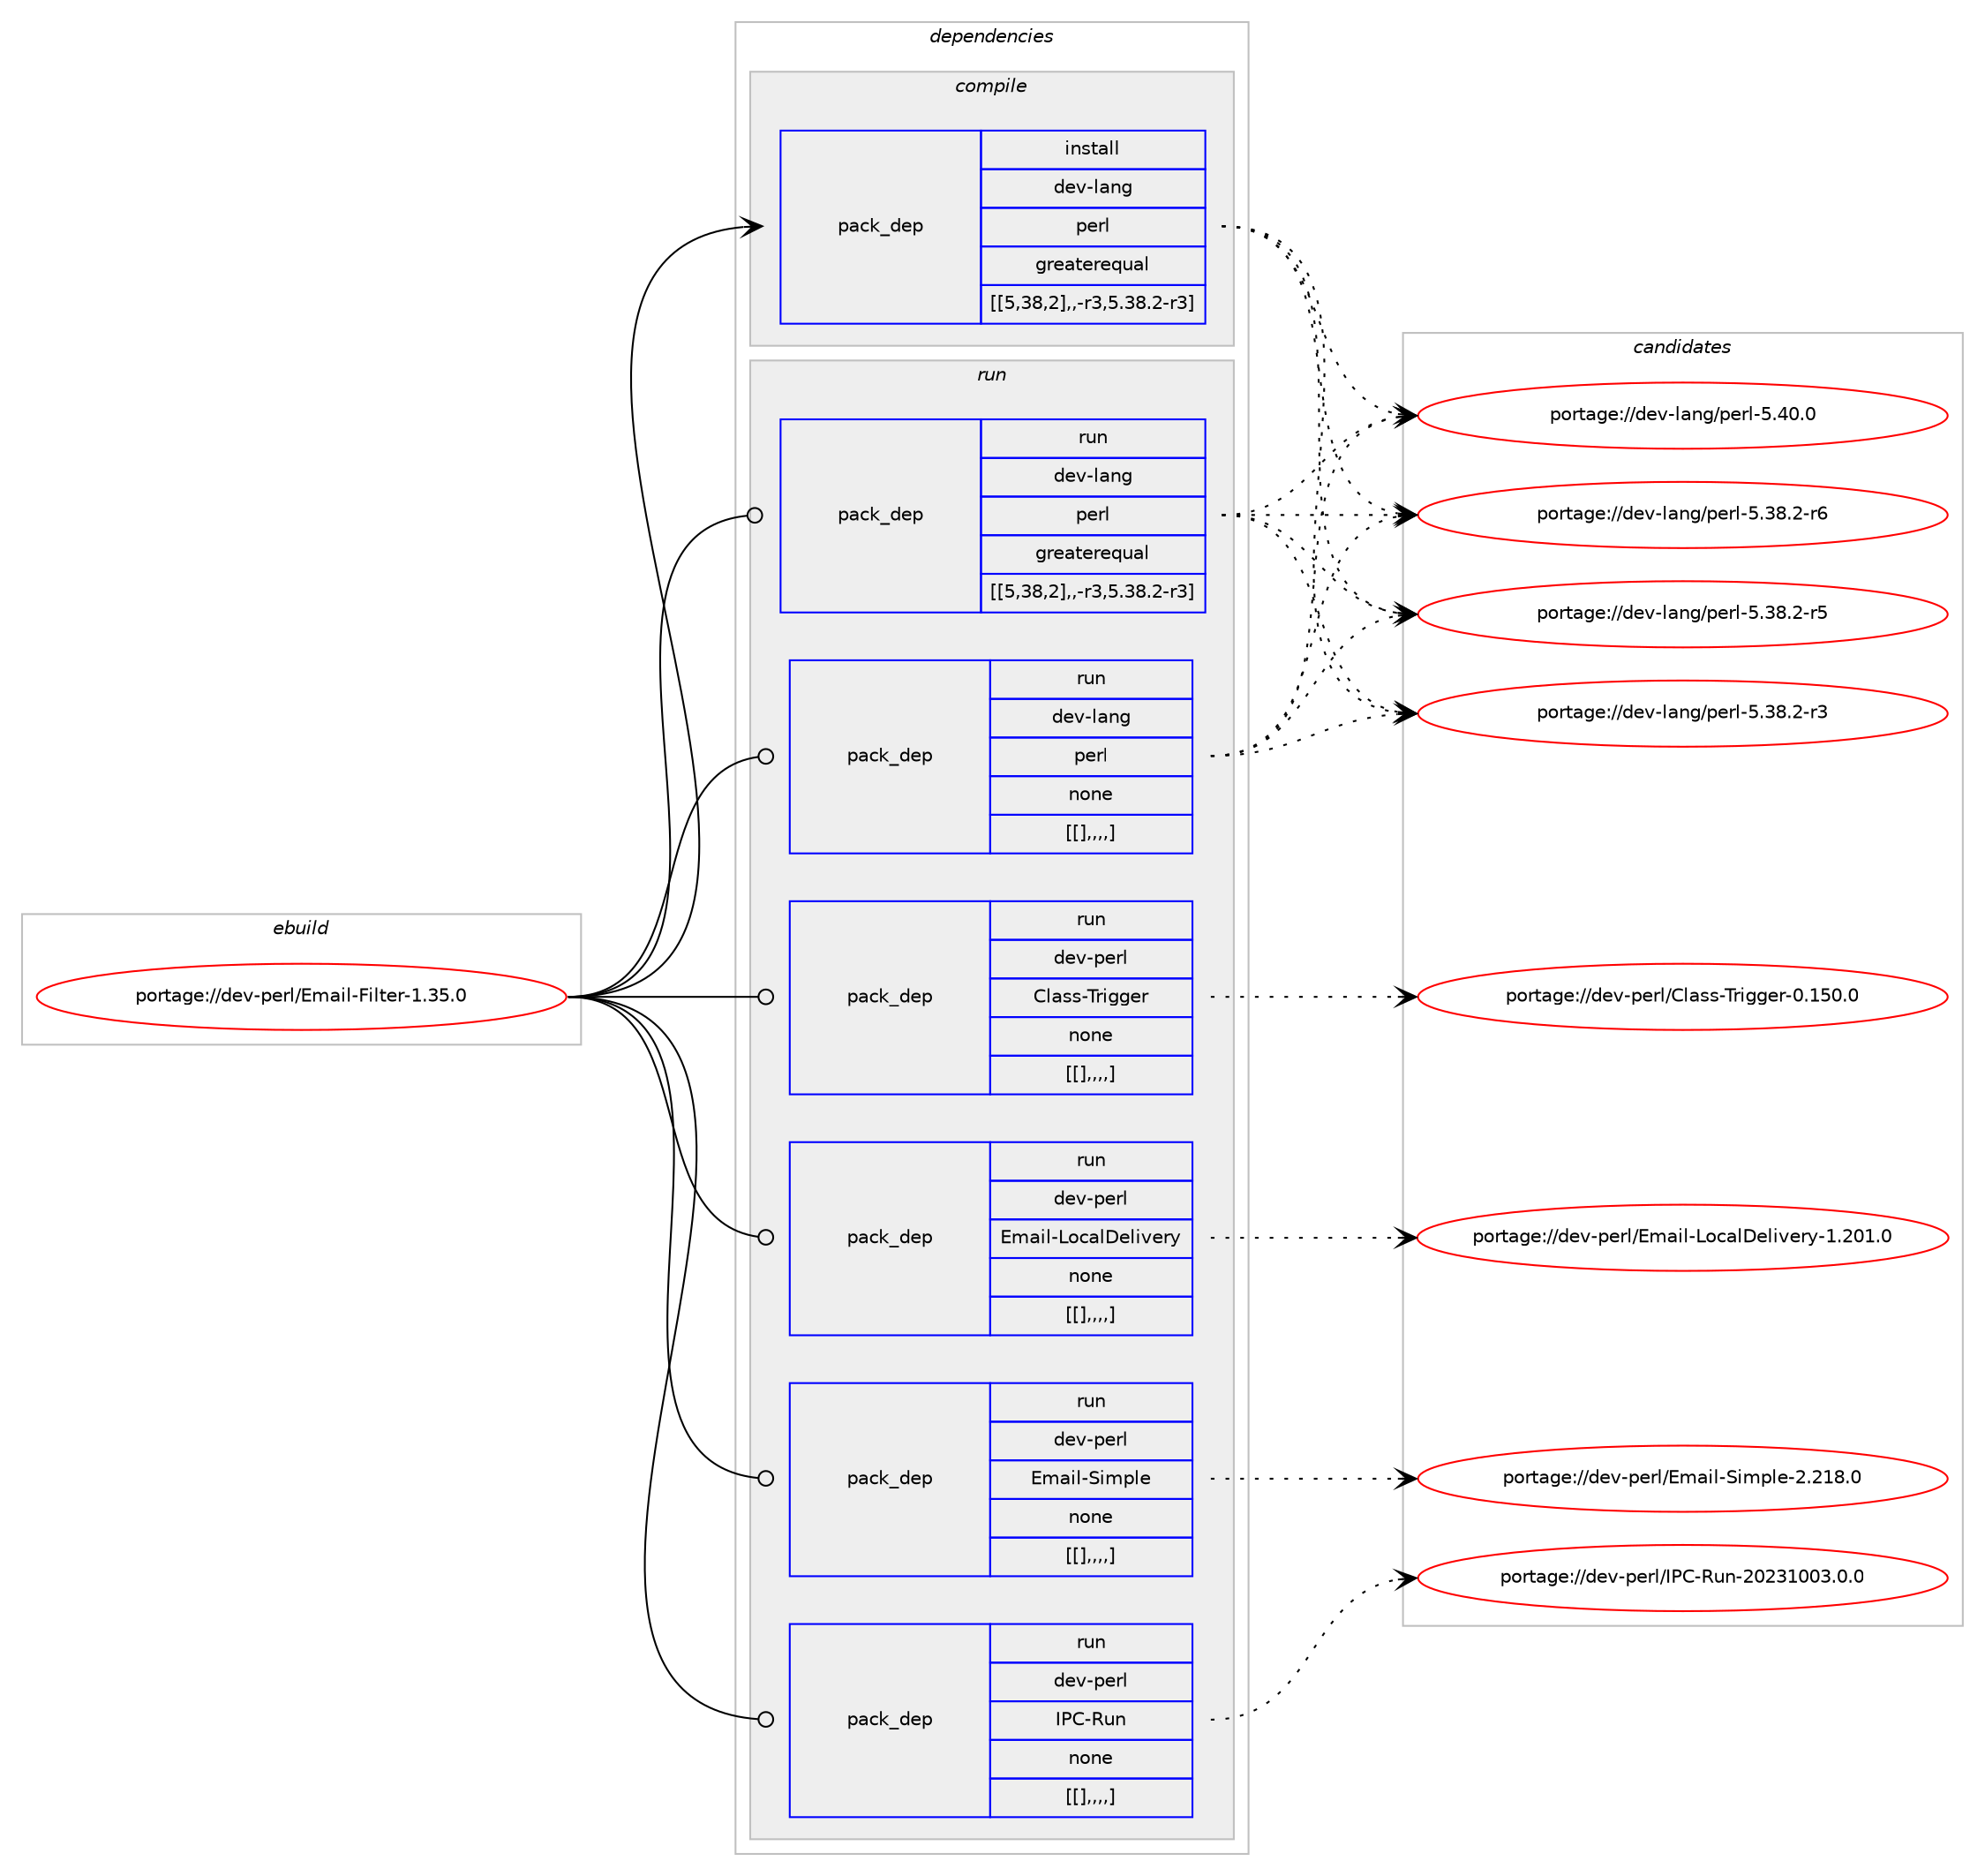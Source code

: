 digraph prolog {

# *************
# Graph options
# *************

newrank=true;
concentrate=true;
compound=true;
graph [rankdir=LR,fontname=Helvetica,fontsize=10,ranksep=1.5];#, ranksep=2.5, nodesep=0.2];
edge  [arrowhead=vee];
node  [fontname=Helvetica,fontsize=10];

# **********
# The ebuild
# **********

subgraph cluster_leftcol {
color=gray;
label=<<i>ebuild</i>>;
id [label="portage://dev-perl/Email-Filter-1.35.0", color=red, width=4, href="../dev-perl/Email-Filter-1.35.0.svg"];
}

# ****************
# The dependencies
# ****************

subgraph cluster_midcol {
color=gray;
label=<<i>dependencies</i>>;
subgraph cluster_compile {
fillcolor="#eeeeee";
style=filled;
label=<<i>compile</i>>;
subgraph pack99076 {
dependency130706 [label=<<TABLE BORDER="0" CELLBORDER="1" CELLSPACING="0" CELLPADDING="4" WIDTH="220"><TR><TD ROWSPAN="6" CELLPADDING="30">pack_dep</TD></TR><TR><TD WIDTH="110">install</TD></TR><TR><TD>dev-lang</TD></TR><TR><TD>perl</TD></TR><TR><TD>greaterequal</TD></TR><TR><TD>[[5,38,2],,-r3,5.38.2-r3]</TD></TR></TABLE>>, shape=none, color=blue];
}
id:e -> dependency130706:w [weight=20,style="solid",arrowhead="vee"];
}
subgraph cluster_compileandrun {
fillcolor="#eeeeee";
style=filled;
label=<<i>compile and run</i>>;
}
subgraph cluster_run {
fillcolor="#eeeeee";
style=filled;
label=<<i>run</i>>;
subgraph pack99077 {
dependency130707 [label=<<TABLE BORDER="0" CELLBORDER="1" CELLSPACING="0" CELLPADDING="4" WIDTH="220"><TR><TD ROWSPAN="6" CELLPADDING="30">pack_dep</TD></TR><TR><TD WIDTH="110">run</TD></TR><TR><TD>dev-lang</TD></TR><TR><TD>perl</TD></TR><TR><TD>greaterequal</TD></TR><TR><TD>[[5,38,2],,-r3,5.38.2-r3]</TD></TR></TABLE>>, shape=none, color=blue];
}
id:e -> dependency130707:w [weight=20,style="solid",arrowhead="odot"];
subgraph pack99078 {
dependency130708 [label=<<TABLE BORDER="0" CELLBORDER="1" CELLSPACING="0" CELLPADDING="4" WIDTH="220"><TR><TD ROWSPAN="6" CELLPADDING="30">pack_dep</TD></TR><TR><TD WIDTH="110">run</TD></TR><TR><TD>dev-lang</TD></TR><TR><TD>perl</TD></TR><TR><TD>none</TD></TR><TR><TD>[[],,,,]</TD></TR></TABLE>>, shape=none, color=blue];
}
id:e -> dependency130708:w [weight=20,style="solid",arrowhead="odot"];
subgraph pack99079 {
dependency130709 [label=<<TABLE BORDER="0" CELLBORDER="1" CELLSPACING="0" CELLPADDING="4" WIDTH="220"><TR><TD ROWSPAN="6" CELLPADDING="30">pack_dep</TD></TR><TR><TD WIDTH="110">run</TD></TR><TR><TD>dev-perl</TD></TR><TR><TD>Class-Trigger</TD></TR><TR><TD>none</TD></TR><TR><TD>[[],,,,]</TD></TR></TABLE>>, shape=none, color=blue];
}
id:e -> dependency130709:w [weight=20,style="solid",arrowhead="odot"];
subgraph pack99080 {
dependency130710 [label=<<TABLE BORDER="0" CELLBORDER="1" CELLSPACING="0" CELLPADDING="4" WIDTH="220"><TR><TD ROWSPAN="6" CELLPADDING="30">pack_dep</TD></TR><TR><TD WIDTH="110">run</TD></TR><TR><TD>dev-perl</TD></TR><TR><TD>Email-LocalDelivery</TD></TR><TR><TD>none</TD></TR><TR><TD>[[],,,,]</TD></TR></TABLE>>, shape=none, color=blue];
}
id:e -> dependency130710:w [weight=20,style="solid",arrowhead="odot"];
subgraph pack99081 {
dependency130711 [label=<<TABLE BORDER="0" CELLBORDER="1" CELLSPACING="0" CELLPADDING="4" WIDTH="220"><TR><TD ROWSPAN="6" CELLPADDING="30">pack_dep</TD></TR><TR><TD WIDTH="110">run</TD></TR><TR><TD>dev-perl</TD></TR><TR><TD>Email-Simple</TD></TR><TR><TD>none</TD></TR><TR><TD>[[],,,,]</TD></TR></TABLE>>, shape=none, color=blue];
}
id:e -> dependency130711:w [weight=20,style="solid",arrowhead="odot"];
subgraph pack99082 {
dependency130712 [label=<<TABLE BORDER="0" CELLBORDER="1" CELLSPACING="0" CELLPADDING="4" WIDTH="220"><TR><TD ROWSPAN="6" CELLPADDING="30">pack_dep</TD></TR><TR><TD WIDTH="110">run</TD></TR><TR><TD>dev-perl</TD></TR><TR><TD>IPC-Run</TD></TR><TR><TD>none</TD></TR><TR><TD>[[],,,,]</TD></TR></TABLE>>, shape=none, color=blue];
}
id:e -> dependency130712:w [weight=20,style="solid",arrowhead="odot"];
}
}

# **************
# The candidates
# **************

subgraph cluster_choices {
rank=same;
color=gray;
label=<<i>candidates</i>>;

subgraph choice99076 {
color=black;
nodesep=1;
choice10010111845108971101034711210111410845534652484648 [label="portage://dev-lang/perl-5.40.0", color=red, width=4,href="../dev-lang/perl-5.40.0.svg"];
choice100101118451089711010347112101114108455346515646504511454 [label="portage://dev-lang/perl-5.38.2-r6", color=red, width=4,href="../dev-lang/perl-5.38.2-r6.svg"];
choice100101118451089711010347112101114108455346515646504511453 [label="portage://dev-lang/perl-5.38.2-r5", color=red, width=4,href="../dev-lang/perl-5.38.2-r5.svg"];
choice100101118451089711010347112101114108455346515646504511451 [label="portage://dev-lang/perl-5.38.2-r3", color=red, width=4,href="../dev-lang/perl-5.38.2-r3.svg"];
dependency130706:e -> choice10010111845108971101034711210111410845534652484648:w [style=dotted,weight="100"];
dependency130706:e -> choice100101118451089711010347112101114108455346515646504511454:w [style=dotted,weight="100"];
dependency130706:e -> choice100101118451089711010347112101114108455346515646504511453:w [style=dotted,weight="100"];
dependency130706:e -> choice100101118451089711010347112101114108455346515646504511451:w [style=dotted,weight="100"];
}
subgraph choice99077 {
color=black;
nodesep=1;
choice10010111845108971101034711210111410845534652484648 [label="portage://dev-lang/perl-5.40.0", color=red, width=4,href="../dev-lang/perl-5.40.0.svg"];
choice100101118451089711010347112101114108455346515646504511454 [label="portage://dev-lang/perl-5.38.2-r6", color=red, width=4,href="../dev-lang/perl-5.38.2-r6.svg"];
choice100101118451089711010347112101114108455346515646504511453 [label="portage://dev-lang/perl-5.38.2-r5", color=red, width=4,href="../dev-lang/perl-5.38.2-r5.svg"];
choice100101118451089711010347112101114108455346515646504511451 [label="portage://dev-lang/perl-5.38.2-r3", color=red, width=4,href="../dev-lang/perl-5.38.2-r3.svg"];
dependency130707:e -> choice10010111845108971101034711210111410845534652484648:w [style=dotted,weight="100"];
dependency130707:e -> choice100101118451089711010347112101114108455346515646504511454:w [style=dotted,weight="100"];
dependency130707:e -> choice100101118451089711010347112101114108455346515646504511453:w [style=dotted,weight="100"];
dependency130707:e -> choice100101118451089711010347112101114108455346515646504511451:w [style=dotted,weight="100"];
}
subgraph choice99078 {
color=black;
nodesep=1;
choice10010111845108971101034711210111410845534652484648 [label="portage://dev-lang/perl-5.40.0", color=red, width=4,href="../dev-lang/perl-5.40.0.svg"];
choice100101118451089711010347112101114108455346515646504511454 [label="portage://dev-lang/perl-5.38.2-r6", color=red, width=4,href="../dev-lang/perl-5.38.2-r6.svg"];
choice100101118451089711010347112101114108455346515646504511453 [label="portage://dev-lang/perl-5.38.2-r5", color=red, width=4,href="../dev-lang/perl-5.38.2-r5.svg"];
choice100101118451089711010347112101114108455346515646504511451 [label="portage://dev-lang/perl-5.38.2-r3", color=red, width=4,href="../dev-lang/perl-5.38.2-r3.svg"];
dependency130708:e -> choice10010111845108971101034711210111410845534652484648:w [style=dotted,weight="100"];
dependency130708:e -> choice100101118451089711010347112101114108455346515646504511454:w [style=dotted,weight="100"];
dependency130708:e -> choice100101118451089711010347112101114108455346515646504511453:w [style=dotted,weight="100"];
dependency130708:e -> choice100101118451089711010347112101114108455346515646504511451:w [style=dotted,weight="100"];
}
subgraph choice99079 {
color=black;
nodesep=1;
choice1001011184511210111410847671089711511545841141051031031011144548464953484648 [label="portage://dev-perl/Class-Trigger-0.150.0", color=red, width=4,href="../dev-perl/Class-Trigger-0.150.0.svg"];
dependency130709:e -> choice1001011184511210111410847671089711511545841141051031031011144548464953484648:w [style=dotted,weight="100"];
}
subgraph choice99080 {
color=black;
nodesep=1;
choice1001011184511210111410847691099710510845761119997108681011081051181011141214549465048494648 [label="portage://dev-perl/Email-LocalDelivery-1.201.0", color=red, width=4,href="../dev-perl/Email-LocalDelivery-1.201.0.svg"];
dependency130710:e -> choice1001011184511210111410847691099710510845761119997108681011081051181011141214549465048494648:w [style=dotted,weight="100"];
}
subgraph choice99081 {
color=black;
nodesep=1;
choice1001011184511210111410847691099710510845831051091121081014550465049564648 [label="portage://dev-perl/Email-Simple-2.218.0", color=red, width=4,href="../dev-perl/Email-Simple-2.218.0.svg"];
dependency130711:e -> choice1001011184511210111410847691099710510845831051091121081014550465049564648:w [style=dotted,weight="100"];
}
subgraph choice99082 {
color=black;
nodesep=1;
choice1001011184511210111410847738067458211711045504850514948485146484648 [label="portage://dev-perl/IPC-Run-20231003.0.0", color=red, width=4,href="../dev-perl/IPC-Run-20231003.0.0.svg"];
dependency130712:e -> choice1001011184511210111410847738067458211711045504850514948485146484648:w [style=dotted,weight="100"];
}
}

}
